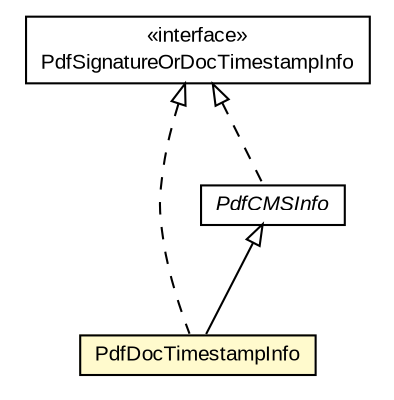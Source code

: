 #!/usr/local/bin/dot
#
# Class diagram 
# Generated by UMLGraph version R5_6-24-gf6e263 (http://www.umlgraph.org/)
#

digraph G {
	edge [fontname="arial",fontsize=10,labelfontname="arial",labelfontsize=10];
	node [fontname="arial",fontsize=10,shape=plaintext];
	nodesep=0.25;
	ranksep=0.5;
	// eu.europa.esig.dss.pdf.PdfSignatureOrDocTimestampInfo
	c500151 [label=<<table title="eu.europa.esig.dss.pdf.PdfSignatureOrDocTimestampInfo" border="0" cellborder="1" cellspacing="0" cellpadding="2" port="p" href="./PdfSignatureOrDocTimestampInfo.html">
		<tr><td><table border="0" cellspacing="0" cellpadding="1">
<tr><td align="center" balign="center"> &#171;interface&#187; </td></tr>
<tr><td align="center" balign="center"> PdfSignatureOrDocTimestampInfo </td></tr>
		</table></td></tr>
		</table>>, URL="./PdfSignatureOrDocTimestampInfo.html", fontname="arial", fontcolor="black", fontsize=10.0];
	// eu.europa.esig.dss.pdf.PdfDocTimestampInfo
	c500156 [label=<<table title="eu.europa.esig.dss.pdf.PdfDocTimestampInfo" border="0" cellborder="1" cellspacing="0" cellpadding="2" port="p" bgcolor="lemonChiffon" href="./PdfDocTimestampInfo.html">
		<tr><td><table border="0" cellspacing="0" cellpadding="1">
<tr><td align="center" balign="center"> PdfDocTimestampInfo </td></tr>
		</table></td></tr>
		</table>>, URL="./PdfDocTimestampInfo.html", fontname="arial", fontcolor="black", fontsize=10.0];
	// eu.europa.esig.dss.pdf.PdfCMSInfo
	c500158 [label=<<table title="eu.europa.esig.dss.pdf.PdfCMSInfo" border="0" cellborder="1" cellspacing="0" cellpadding="2" port="p" href="./PdfCMSInfo.html">
		<tr><td><table border="0" cellspacing="0" cellpadding="1">
<tr><td align="center" balign="center"><font face="arial italic"> PdfCMSInfo </font></td></tr>
		</table></td></tr>
		</table>>, URL="./PdfCMSInfo.html", fontname="arial", fontcolor="black", fontsize=10.0];
	//eu.europa.esig.dss.pdf.PdfDocTimestampInfo extends eu.europa.esig.dss.pdf.PdfCMSInfo
	c500158:p -> c500156:p [dir=back,arrowtail=empty];
	//eu.europa.esig.dss.pdf.PdfDocTimestampInfo implements eu.europa.esig.dss.pdf.PdfSignatureOrDocTimestampInfo
	c500151:p -> c500156:p [dir=back,arrowtail=empty,style=dashed];
	//eu.europa.esig.dss.pdf.PdfCMSInfo implements eu.europa.esig.dss.pdf.PdfSignatureOrDocTimestampInfo
	c500151:p -> c500158:p [dir=back,arrowtail=empty,style=dashed];
}

